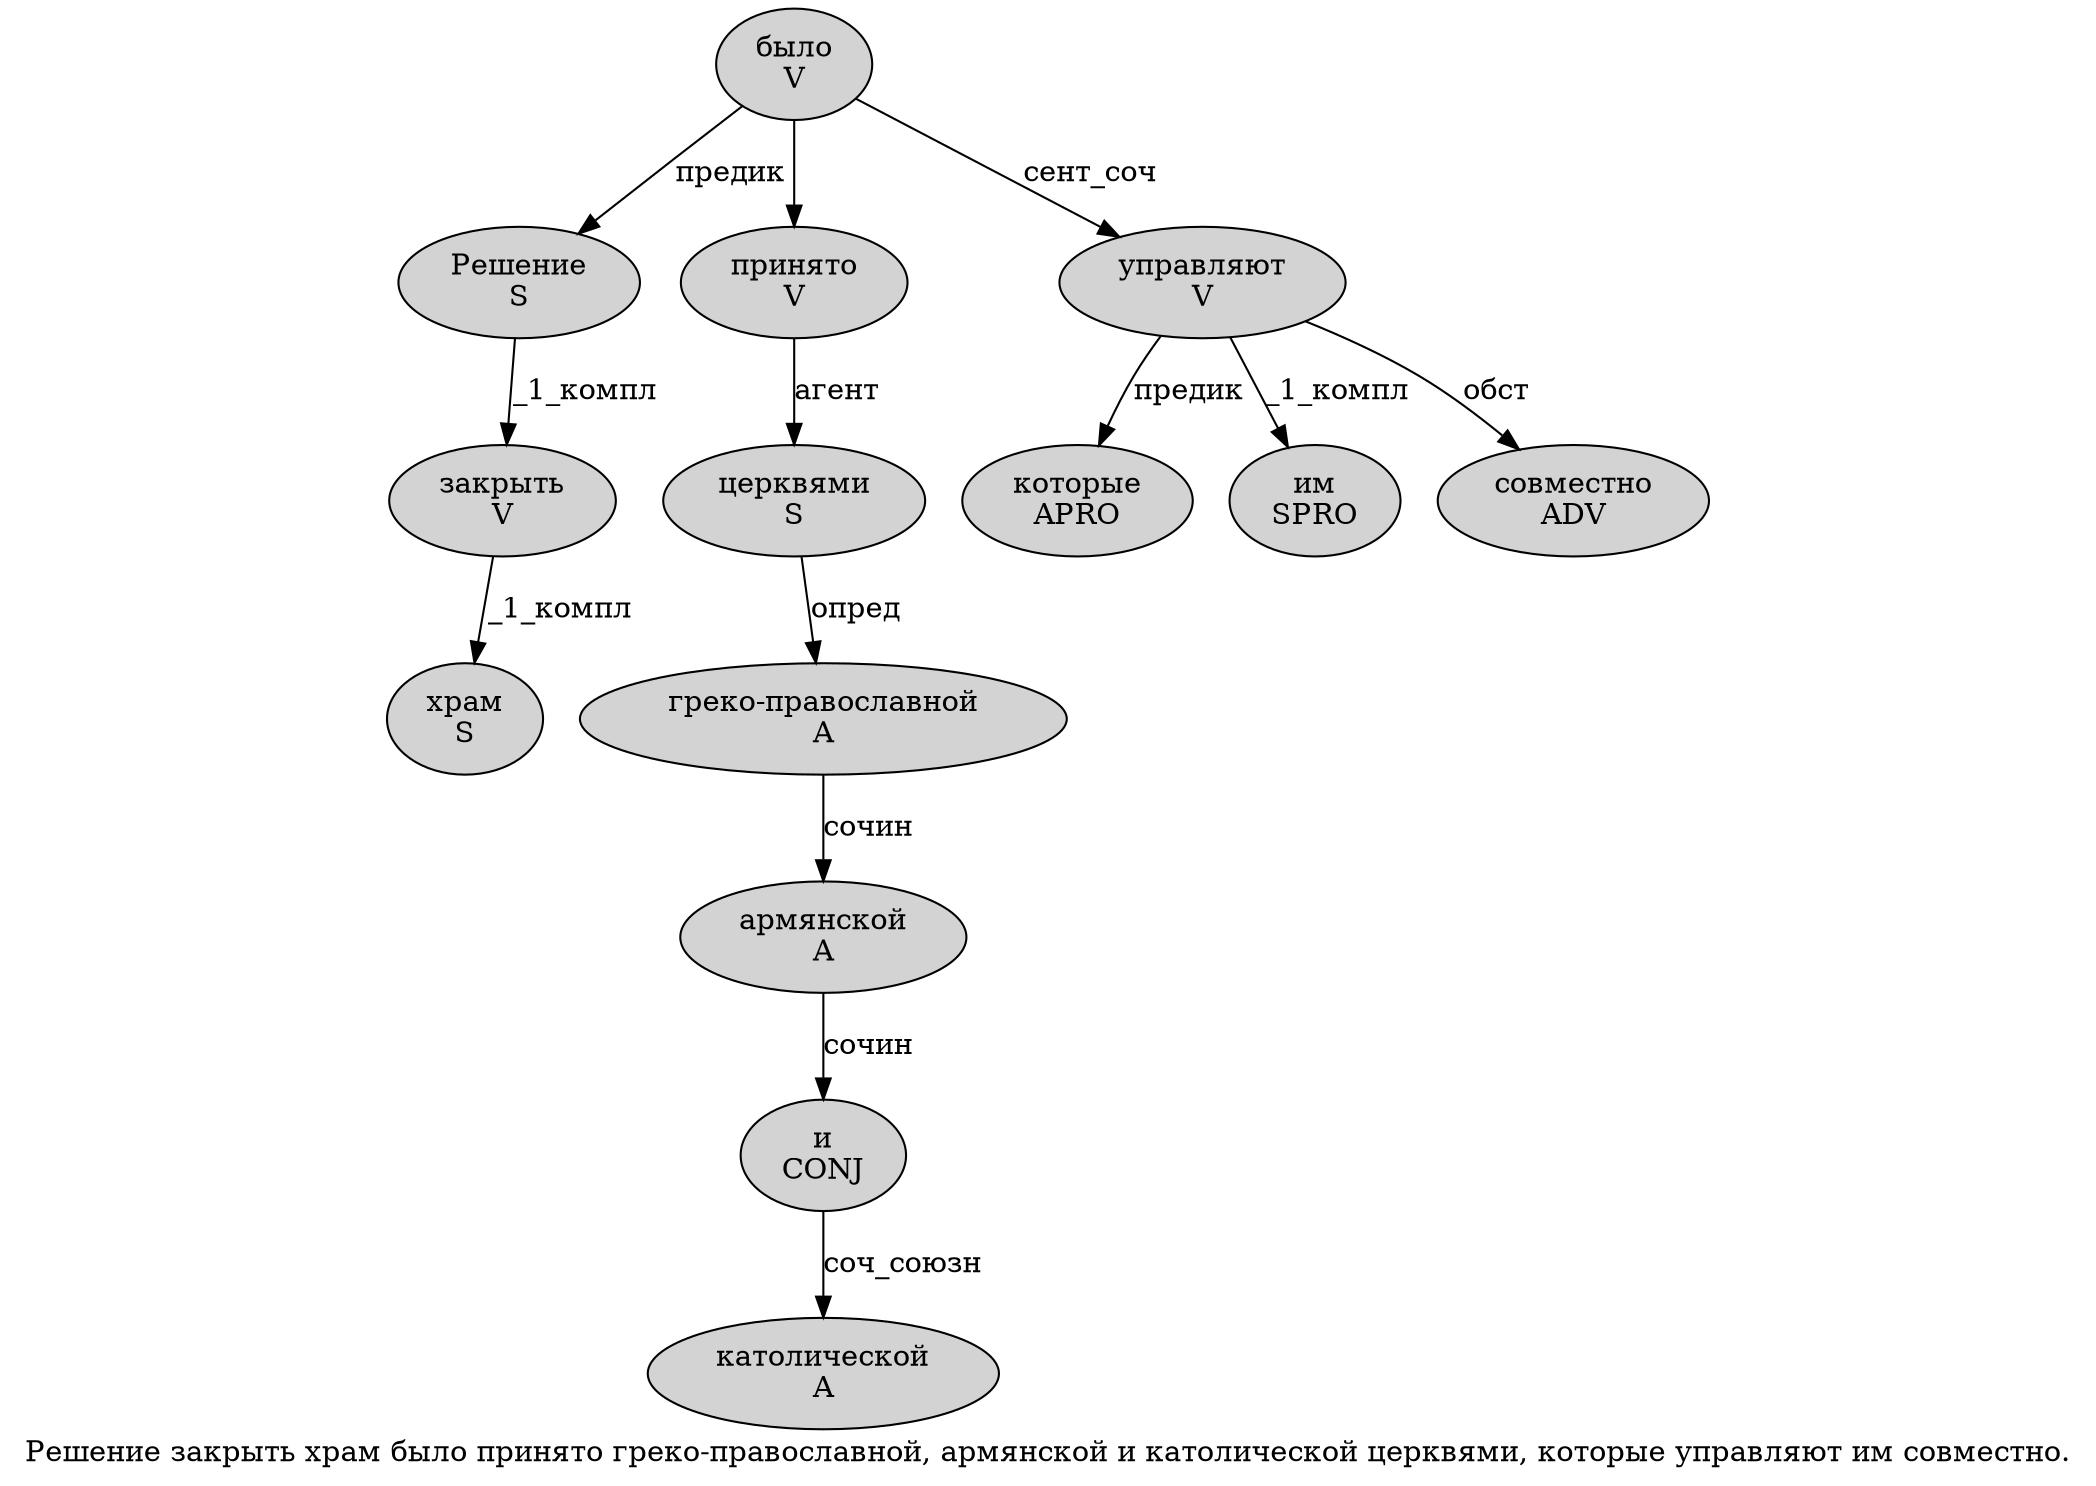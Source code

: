 digraph SENTENCE_327 {
	graph [label="Решение закрыть храм было принято греко-православной, армянской и католической церквями, которые управляют им совместно."]
	node [style=filled]
		0 [label="Решение
S" color="" fillcolor=lightgray penwidth=1 shape=ellipse]
		1 [label="закрыть
V" color="" fillcolor=lightgray penwidth=1 shape=ellipse]
		2 [label="храм
S" color="" fillcolor=lightgray penwidth=1 shape=ellipse]
		3 [label="было
V" color="" fillcolor=lightgray penwidth=1 shape=ellipse]
		4 [label="принято
V" color="" fillcolor=lightgray penwidth=1 shape=ellipse]
		5 [label="греко-православной
A" color="" fillcolor=lightgray penwidth=1 shape=ellipse]
		7 [label="армянской
A" color="" fillcolor=lightgray penwidth=1 shape=ellipse]
		8 [label="и
CONJ" color="" fillcolor=lightgray penwidth=1 shape=ellipse]
		9 [label="католической
A" color="" fillcolor=lightgray penwidth=1 shape=ellipse]
		10 [label="церквями
S" color="" fillcolor=lightgray penwidth=1 shape=ellipse]
		12 [label="которые
APRO" color="" fillcolor=lightgray penwidth=1 shape=ellipse]
		13 [label="управляют
V" color="" fillcolor=lightgray penwidth=1 shape=ellipse]
		14 [label="им
SPRO" color="" fillcolor=lightgray penwidth=1 shape=ellipse]
		15 [label="совместно
ADV" color="" fillcolor=lightgray penwidth=1 shape=ellipse]
			3 -> 0 [label="предик"]
			3 -> 4
			3 -> 13 [label="сент_соч"]
			10 -> 5 [label="опред"]
			1 -> 2 [label="_1_компл"]
			8 -> 9 [label="соч_союзн"]
			7 -> 8 [label="сочин"]
			13 -> 12 [label="предик"]
			13 -> 14 [label="_1_компл"]
			13 -> 15 [label="обст"]
			4 -> 10 [label="агент"]
			5 -> 7 [label="сочин"]
			0 -> 1 [label="_1_компл"]
}